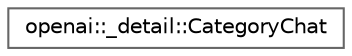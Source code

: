 digraph "Graphical Class Hierarchy"
{
 // INTERACTIVE_SVG=YES
 // LATEX_PDF_SIZE
  bgcolor="transparent";
  edge [fontname=Helvetica,fontsize=10,labelfontname=Helvetica,labelfontsize=10];
  node [fontname=Helvetica,fontsize=10,shape=box,height=0.2,width=0.4];
  rankdir="LR";
  Node0 [id="Node000000",label="openai::_detail::CategoryChat",height=0.2,width=0.4,color="grey40", fillcolor="white", style="filled",URL="$structopenai_1_1__detail_1_1_category_chat.html",tooltip=" "];
}
